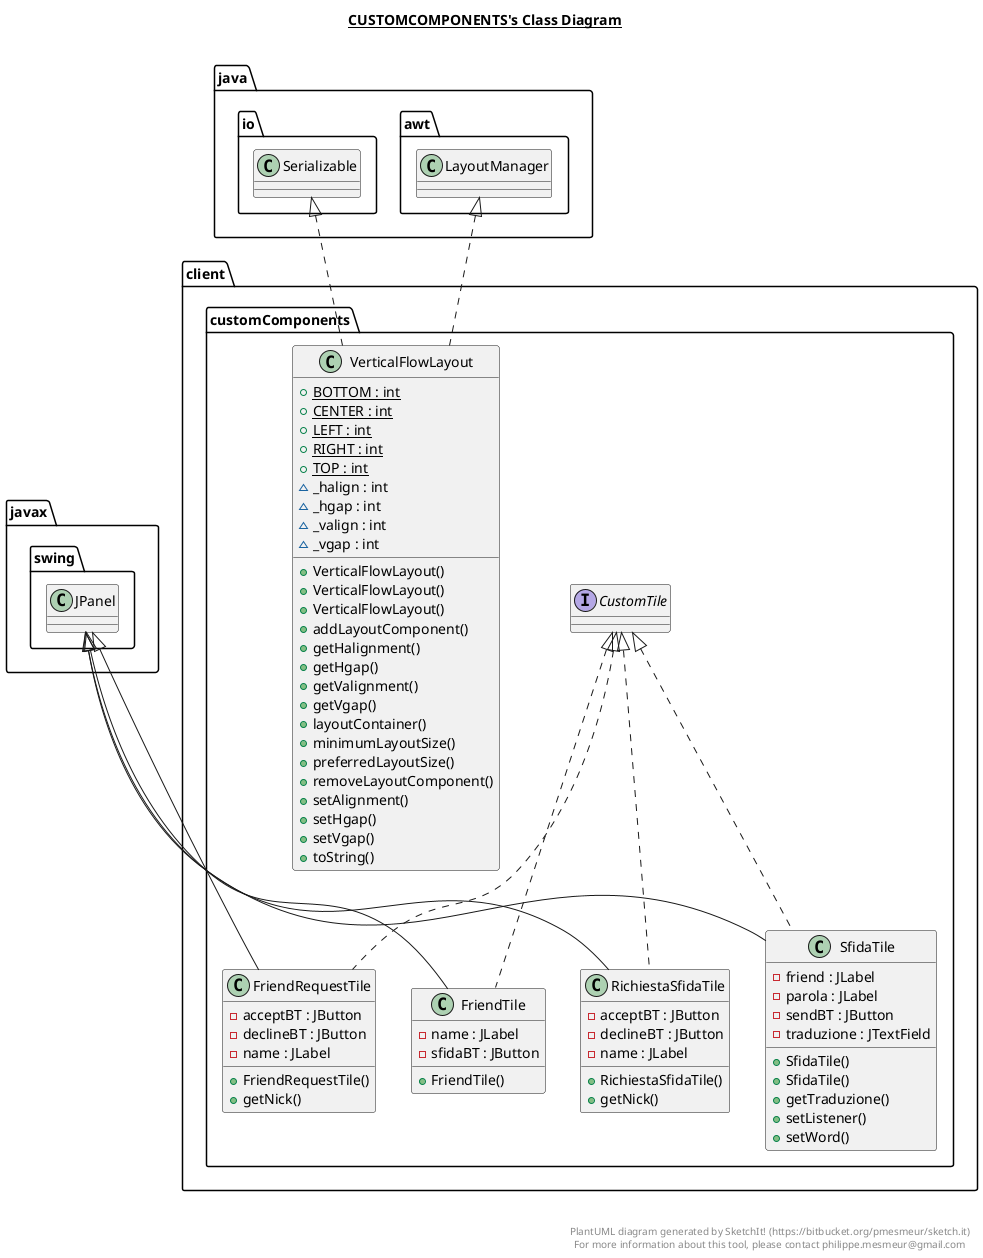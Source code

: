 @startuml

title __CUSTOMCOMPONENTS's Class Diagram__\n

  namespace client {
    namespace customComponents {
      interface client.customComponents.CustomTile {
      }
    }
  }
  

  namespace client {
    namespace customComponents {
      class client.customComponents.FriendRequestTile {
          - acceptBT : JButton
          - declineBT : JButton
          - name : JLabel
          + FriendRequestTile()
          + getNick()
      }
    }
  }
  

  namespace client {
    namespace customComponents {
      class client.customComponents.FriendTile {
          - name : JLabel
          - sfidaBT : JButton
          + FriendTile()
      }
    }
  }
  

  namespace client {
    namespace customComponents {
      class client.customComponents.RichiestaSfidaTile {
          - acceptBT : JButton
          - declineBT : JButton
          - name : JLabel
          + RichiestaSfidaTile()
          + getNick()
      }
    }
  }
  

  namespace client {
    namespace customComponents {
      class client.customComponents.SfidaTile {
          - friend : JLabel
          - parola : JLabel
          - sendBT : JButton
          - traduzione : JTextField
          + SfidaTile()
          + SfidaTile()
          + getTraduzione()
          + setListener()
          + setWord()
      }
    }
  }
  

  namespace client {
    namespace customComponents {
      class client.customComponents.VerticalFlowLayout {
          {static} + BOTTOM : int
          {static} + CENTER : int
          {static} + LEFT : int
          {static} + RIGHT : int
          {static} + TOP : int
          ~ _halign : int
          ~ _hgap : int
          ~ _valign : int
          ~ _vgap : int
          + VerticalFlowLayout()
          + VerticalFlowLayout()
          + VerticalFlowLayout()
          + addLayoutComponent()
          + getHalignment()
          + getHgap()
          + getValignment()
          + getVgap()
          + layoutContainer()
          + minimumLayoutSize()
          + preferredLayoutSize()
          + removeLayoutComponent()
          + setAlignment()
          + setHgap()
          + setVgap()
          + toString()
      }
    }
  }
  

  client.customComponents.FriendRequestTile .up.|> client.customComponents.CustomTile
  client.customComponents.FriendRequestTile -up-|> javax.swing.JPanel
  client.customComponents.FriendTile .up.|> client.customComponents.CustomTile
  client.customComponents.FriendTile -up-|> javax.swing.JPanel
  client.customComponents.RichiestaSfidaTile .up.|> client.customComponents.CustomTile
  client.customComponents.RichiestaSfidaTile -up-|> javax.swing.JPanel
  client.customComponents.SfidaTile .up.|> client.customComponents.CustomTile
  client.customComponents.SfidaTile -up-|> javax.swing.JPanel
  client.customComponents.VerticalFlowLayout .up.|> java.awt.LayoutManager
  client.customComponents.VerticalFlowLayout .up.|> java.io.Serializable


right footer


PlantUML diagram generated by SketchIt! (https://bitbucket.org/pmesmeur/sketch.it)
For more information about this tool, please contact philippe.mesmeur@gmail.com
endfooter

@enduml
